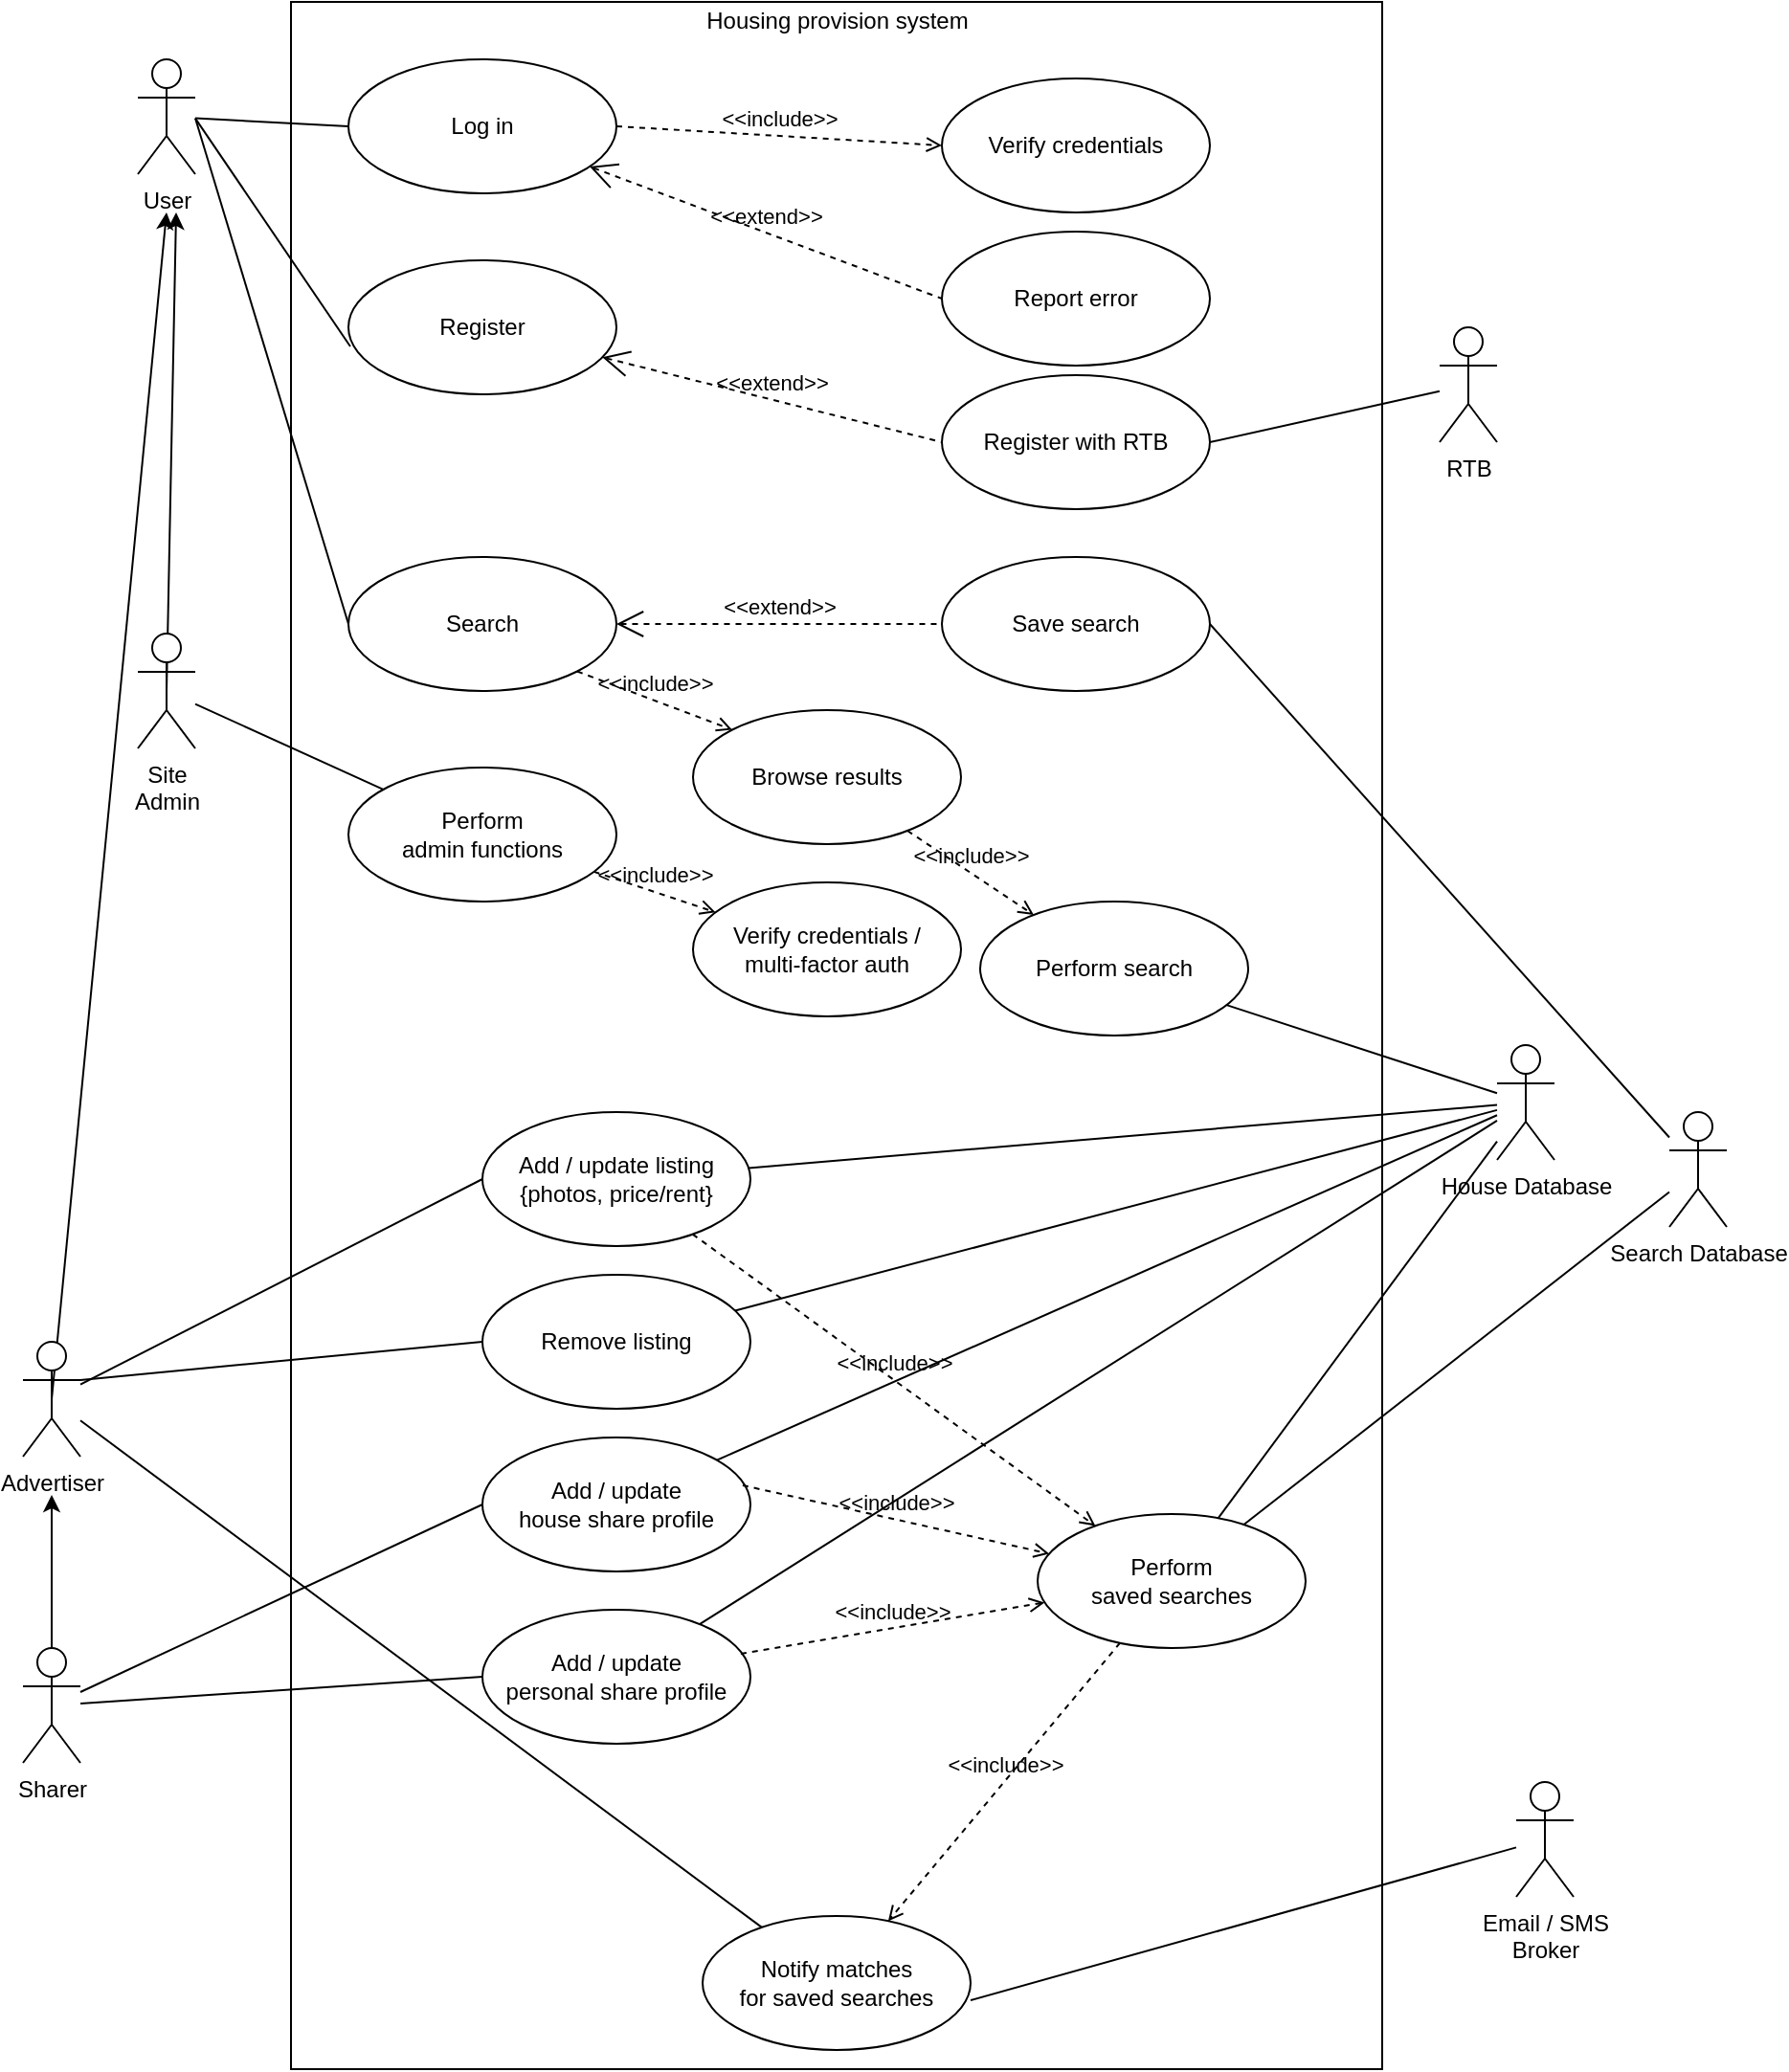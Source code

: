 <mxfile version="13.9.7" type="onedrive"><diagram id="7zBG3Mea-iWCuSFhGJ4Z" name="Page-1"><mxGraphModel dx="1475" dy="942" grid="1" gridSize="10" guides="1" tooltips="1" connect="1" arrows="1" fold="1" page="1" pageScale="1" pageWidth="827" pageHeight="1169" math="0" shadow="0"><root><mxCell id="0"/><mxCell id="1" parent="0"/><mxCell id="JijT1ukYpHYSJ8MCAPck-1" value="&lt;div&gt;User&lt;/div&gt;" style="shape=umlActor;verticalLabelPosition=bottom;verticalAlign=top;html=1;" vertex="1" parent="1"><mxGeometry x="150" y="70" width="30" height="60" as="geometry"/></mxCell><mxCell id="JijT1ukYpHYSJ8MCAPck-5" value="" style="rounded=0;whiteSpace=wrap;html=1;" vertex="1" parent="1"><mxGeometry x="230" y="40" width="570" height="1080" as="geometry"/></mxCell><mxCell id="JijT1ukYpHYSJ8MCAPck-6" value="Housing provision system" style="text;html=1;strokeColor=none;fillColor=none;align=center;verticalAlign=middle;whiteSpace=wrap;rounded=0;" vertex="1" parent="1"><mxGeometry x="427.5" y="40" width="175" height="20" as="geometry"/></mxCell><mxCell id="JijT1ukYpHYSJ8MCAPck-16" value="&lt;div&gt;Log in&lt;/div&gt;" style="ellipse;whiteSpace=wrap;html=1;" vertex="1" parent="1"><mxGeometry x="260" y="70" width="140" height="70" as="geometry"/></mxCell><mxCell id="JijT1ukYpHYSJ8MCAPck-17" value="&lt;div&gt;Register&lt;/div&gt;" style="ellipse;whiteSpace=wrap;html=1;" vertex="1" parent="1"><mxGeometry x="260" y="175" width="140" height="70" as="geometry"/></mxCell><mxCell id="JijT1ukYpHYSJ8MCAPck-18" value="Verify credentials" style="ellipse;whiteSpace=wrap;html=1;" vertex="1" parent="1"><mxGeometry x="570" y="80" width="140" height="70" as="geometry"/></mxCell><mxCell id="JijT1ukYpHYSJ8MCAPck-19" value="Report error" style="ellipse;whiteSpace=wrap;html=1;" vertex="1" parent="1"><mxGeometry x="570" y="160" width="140" height="70" as="geometry"/></mxCell><mxCell id="JijT1ukYpHYSJ8MCAPck-20" value="&lt;div&gt;Register with RTB&lt;br&gt;&lt;/div&gt;" style="ellipse;whiteSpace=wrap;html=1;" vertex="1" parent="1"><mxGeometry x="570" y="235" width="140" height="70" as="geometry"/></mxCell><mxCell id="JijT1ukYpHYSJ8MCAPck-24" value="RTB" style="shape=umlActor;verticalLabelPosition=bottom;verticalAlign=top;html=1;" vertex="1" parent="1"><mxGeometry x="830" y="210" width="30" height="60" as="geometry"/></mxCell><mxCell id="JijT1ukYpHYSJ8MCAPck-27" value="&amp;lt;&amp;lt;include&amp;gt;&amp;gt;" style="edgeStyle=none;html=1;endArrow=open;verticalAlign=bottom;dashed=1;labelBackgroundColor=none;entryX=0;entryY=0.5;entryDx=0;entryDy=0;exitX=1;exitY=0.5;exitDx=0;exitDy=0;" edge="1" parent="1" source="JijT1ukYpHYSJ8MCAPck-16" target="JijT1ukYpHYSJ8MCAPck-18"><mxGeometry width="160" relative="1" as="geometry"><mxPoint x="560" y="450" as="sourcePoint"/><mxPoint x="720" y="450" as="targetPoint"/></mxGeometry></mxCell><mxCell id="JijT1ukYpHYSJ8MCAPck-29" value="&amp;lt;&amp;lt;extend&amp;gt;&amp;gt;" style="edgeStyle=none;html=1;startArrow=open;endArrow=none;startSize=12;verticalAlign=bottom;dashed=1;labelBackgroundColor=none;entryX=0;entryY=0.5;entryDx=0;entryDy=0;" edge="1" parent="1" source="JijT1ukYpHYSJ8MCAPck-16" target="JijT1ukYpHYSJ8MCAPck-19"><mxGeometry width="160" relative="1" as="geometry"><mxPoint x="400" y="194.5" as="sourcePoint"/><mxPoint x="560" y="194.5" as="targetPoint"/></mxGeometry></mxCell><mxCell id="JijT1ukYpHYSJ8MCAPck-31" value="" style="html=1;endArrow=none;elbow=vertical;entryX=0;entryY=0.5;entryDx=0;entryDy=0;rounded=1;" edge="1" parent="1" source="JijT1ukYpHYSJ8MCAPck-1" target="JijT1ukYpHYSJ8MCAPck-16"><mxGeometry width="160" relative="1" as="geometry"><mxPoint x="140" y="99.5" as="sourcePoint"/><mxPoint x="300" y="99.5" as="targetPoint"/></mxGeometry></mxCell><mxCell id="JijT1ukYpHYSJ8MCAPck-32" value="" style="html=1;endArrow=none;elbow=vertical;rounded=1;" edge="1" parent="1" source="JijT1ukYpHYSJ8MCAPck-82" target="JijT1ukYpHYSJ8MCAPck-44"><mxGeometry width="160" relative="1" as="geometry"><mxPoint x="910" y="720.789" as="sourcePoint"/><mxPoint x="990" y="725" as="targetPoint"/></mxGeometry></mxCell><mxCell id="JijT1ukYpHYSJ8MCAPck-33" value="&amp;lt;&amp;lt;extend&amp;gt;&amp;gt;" style="edgeStyle=none;html=1;startArrow=open;endArrow=none;startSize=12;verticalAlign=bottom;dashed=1;labelBackgroundColor=none;entryX=0;entryY=0.5;entryDx=0;entryDy=0;" edge="1" parent="1" source="JijT1ukYpHYSJ8MCAPck-17" target="JijT1ukYpHYSJ8MCAPck-20"><mxGeometry width="160" relative="1" as="geometry"><mxPoint x="410" y="274.5" as="sourcePoint"/><mxPoint x="570" y="274.5" as="targetPoint"/></mxGeometry></mxCell><mxCell id="JijT1ukYpHYSJ8MCAPck-34" value="" style="html=1;endArrow=none;elbow=vertical;rounded=1;exitX=1;exitY=0.5;exitDx=0;exitDy=0;" edge="1" parent="1" source="JijT1ukYpHYSJ8MCAPck-20" target="JijT1ukYpHYSJ8MCAPck-24"><mxGeometry width="160" relative="1" as="geometry"><mxPoint x="710" y="272.899" as="sourcePoint"/><mxPoint x="810" y="270" as="targetPoint"/></mxGeometry></mxCell><mxCell id="JijT1ukYpHYSJ8MCAPck-36" value="Search" style="ellipse;whiteSpace=wrap;html=1;" vertex="1" parent="1"><mxGeometry x="260" y="330" width="140" height="70" as="geometry"/></mxCell><mxCell id="JijT1ukYpHYSJ8MCAPck-37" value="&lt;div&gt;Save search&lt;/div&gt;" style="ellipse;whiteSpace=wrap;html=1;" vertex="1" parent="1"><mxGeometry x="570" y="330" width="140" height="70" as="geometry"/></mxCell><mxCell id="JijT1ukYpHYSJ8MCAPck-38" value="Search Database" style="shape=umlActor;verticalLabelPosition=bottom;verticalAlign=top;html=1;" vertex="1" parent="1"><mxGeometry x="950" y="620" width="30" height="60" as="geometry"/></mxCell><mxCell id="JijT1ukYpHYSJ8MCAPck-40" value="" style="html=1;endArrow=none;elbow=vertical;rounded=1;exitX=1;exitY=0.5;exitDx=0;exitDy=0;" edge="1" parent="1" source="JijT1ukYpHYSJ8MCAPck-37" target="JijT1ukYpHYSJ8MCAPck-38"><mxGeometry width="160" relative="1" as="geometry"><mxPoint x="670" y="405.789" as="sourcePoint"/><mxPoint x="750" y="410.0" as="targetPoint"/></mxGeometry></mxCell><mxCell id="JijT1ukYpHYSJ8MCAPck-41" value="&amp;lt;&amp;lt;extend&amp;gt;&amp;gt;" style="edgeStyle=none;html=1;startArrow=open;endArrow=none;startSize=12;verticalAlign=bottom;dashed=1;labelBackgroundColor=none;entryX=0;entryY=0.5;entryDx=0;entryDy=0;exitX=1;exitY=0.5;exitDx=0;exitDy=0;" edge="1" parent="1" source="JijT1ukYpHYSJ8MCAPck-36" target="JijT1ukYpHYSJ8MCAPck-37"><mxGeometry width="160" relative="1" as="geometry"><mxPoint x="400" y="365" as="sourcePoint"/><mxPoint x="550" y="364.5" as="targetPoint"/></mxGeometry></mxCell><mxCell id="JijT1ukYpHYSJ8MCAPck-42" value="" style="html=1;endArrow=none;elbow=vertical;entryX=0.007;entryY=0.643;entryDx=0;entryDy=0;rounded=1;entryPerimeter=0;" edge="1" parent="1" target="JijT1ukYpHYSJ8MCAPck-17"><mxGeometry width="160" relative="1" as="geometry"><mxPoint x="180" y="100.789" as="sourcePoint"/><mxPoint x="260" y="105" as="targetPoint"/></mxGeometry></mxCell><mxCell id="JijT1ukYpHYSJ8MCAPck-43" value="" style="html=1;endArrow=none;elbow=vertical;entryX=0;entryY=0.5;entryDx=0;entryDy=0;rounded=1;" edge="1" parent="1" target="JijT1ukYpHYSJ8MCAPck-36"><mxGeometry width="160" relative="1" as="geometry"><mxPoint x="180" y="100.789" as="sourcePoint"/><mxPoint x="260.98" y="220.01" as="targetPoint"/></mxGeometry></mxCell><mxCell id="JijT1ukYpHYSJ8MCAPck-44" value="House Database" style="shape=umlActor;verticalLabelPosition=bottom;verticalAlign=top;html=1;" vertex="1" parent="1"><mxGeometry x="860" y="585" width="30" height="60" as="geometry"/></mxCell><mxCell id="JijT1ukYpHYSJ8MCAPck-45" value="Perform search" style="ellipse;whiteSpace=wrap;html=1;" vertex="1" parent="1"><mxGeometry x="590" y="510" width="140" height="70" as="geometry"/></mxCell><mxCell id="JijT1ukYpHYSJ8MCAPck-47" value="Browse results" style="ellipse;whiteSpace=wrap;html=1;" vertex="1" parent="1"><mxGeometry x="440" y="410" width="140" height="70" as="geometry"/></mxCell><mxCell id="JijT1ukYpHYSJ8MCAPck-48" value="&lt;div&gt;Add / update listing&lt;/div&gt;{photos, price/rent}" style="ellipse;whiteSpace=wrap;html=1;" vertex="1" parent="1"><mxGeometry x="330" y="620" width="140" height="70" as="geometry"/></mxCell><mxCell id="JijT1ukYpHYSJ8MCAPck-49" value="&lt;div&gt;Perform &lt;br&gt;&lt;/div&gt;&lt;div&gt;saved searches&lt;/div&gt;" style="ellipse;whiteSpace=wrap;html=1;" vertex="1" parent="1"><mxGeometry x="620" y="830" width="140" height="70" as="geometry"/></mxCell><mxCell id="JijT1ukYpHYSJ8MCAPck-51" value="" style="html=1;endArrow=none;elbow=vertical;rounded=1;" edge="1" parent="1" source="JijT1ukYpHYSJ8MCAPck-45" target="JijT1ukYpHYSJ8MCAPck-44"><mxGeometry width="160" relative="1" as="geometry"><mxPoint x="640" y="819.999" as="sourcePoint"/><mxPoint x="720" y="824.21" as="targetPoint"/></mxGeometry></mxCell><mxCell id="JijT1ukYpHYSJ8MCAPck-53" value="" style="html=1;endArrow=none;elbow=vertical;rounded=1;" edge="1" parent="1" source="JijT1ukYpHYSJ8MCAPck-49" target="JijT1ukYpHYSJ8MCAPck-38"><mxGeometry width="160" relative="1" as="geometry"><mxPoint x="710" y="580" as="sourcePoint"/><mxPoint x="880" y="950" as="targetPoint"/></mxGeometry></mxCell><mxCell id="JijT1ukYpHYSJ8MCAPck-54" value="" style="html=1;endArrow=none;elbow=vertical;rounded=1;" edge="1" parent="1" source="JijT1ukYpHYSJ8MCAPck-49" target="JijT1ukYpHYSJ8MCAPck-44"><mxGeometry width="160" relative="1" as="geometry"><mxPoint x="730" y="480" as="sourcePoint"/><mxPoint x="840" y="480" as="targetPoint"/></mxGeometry></mxCell><mxCell id="JijT1ukYpHYSJ8MCAPck-74" style="edgeStyle=none;rounded=1;orthogonalLoop=1;jettySize=auto;html=1;exitX=0.5;exitY=0.5;exitDx=0;exitDy=0;exitPerimeter=0;" edge="1" parent="1" source="JijT1ukYpHYSJ8MCAPck-55"><mxGeometry relative="1" as="geometry"><mxPoint x="165" y="150" as="targetPoint"/></mxGeometry></mxCell><mxCell id="JijT1ukYpHYSJ8MCAPck-55" value="Advertiser" style="shape=umlActor;verticalLabelPosition=bottom;verticalAlign=top;html=1;" vertex="1" parent="1"><mxGeometry x="90" y="740" width="30" height="60" as="geometry"/></mxCell><mxCell id="JijT1ukYpHYSJ8MCAPck-56" value="" style="html=1;endArrow=none;elbow=vertical;rounded=1;entryX=0;entryY=0.5;entryDx=0;entryDy=0;" edge="1" parent="1" source="JijT1ukYpHYSJ8MCAPck-55" target="JijT1ukYpHYSJ8MCAPck-48"><mxGeometry width="160" relative="1" as="geometry"><mxPoint x="630" y="939.999" as="sourcePoint"/><mxPoint x="710" y="944.21" as="targetPoint"/></mxGeometry></mxCell><mxCell id="JijT1ukYpHYSJ8MCAPck-57" value="&amp;lt;&amp;lt;include&amp;gt;&amp;gt;" style="edgeStyle=none;html=1;endArrow=open;verticalAlign=bottom;dashed=1;labelBackgroundColor=none;" edge="1" parent="1" source="JijT1ukYpHYSJ8MCAPck-48" target="JijT1ukYpHYSJ8MCAPck-49"><mxGeometry width="160" relative="1" as="geometry"><mxPoint x="400" y="105" as="sourcePoint"/><mxPoint x="570" y="115" as="targetPoint"/></mxGeometry></mxCell><mxCell id="JijT1ukYpHYSJ8MCAPck-58" value="&amp;lt;&amp;lt;include&amp;gt;&amp;gt;" style="edgeStyle=none;html=1;endArrow=open;verticalAlign=bottom;dashed=1;labelBackgroundColor=none;entryX=0;entryY=0;entryDx=0;entryDy=0;exitX=1;exitY=1;exitDx=0;exitDy=0;" edge="1" parent="1" source="JijT1ukYpHYSJ8MCAPck-36" target="JijT1ukYpHYSJ8MCAPck-47"><mxGeometry width="160" relative="1" as="geometry"><mxPoint x="400" y="105" as="sourcePoint"/><mxPoint x="570" y="115" as="targetPoint"/></mxGeometry></mxCell><mxCell id="JijT1ukYpHYSJ8MCAPck-59" value="&amp;lt;&amp;lt;include&amp;gt;&amp;gt;" style="edgeStyle=none;html=1;endArrow=open;verticalAlign=bottom;dashed=1;labelBackgroundColor=none;" edge="1" parent="1" source="JijT1ukYpHYSJ8MCAPck-47" target="JijT1ukYpHYSJ8MCAPck-45"><mxGeometry width="160" relative="1" as="geometry"><mxPoint x="379.497" y="389.749" as="sourcePoint"/><mxPoint x="434.503" y="430.251" as="targetPoint"/></mxGeometry></mxCell><mxCell id="JijT1ukYpHYSJ8MCAPck-60" value="&lt;div&gt;Email / SMS&lt;/div&gt;&lt;div&gt;Broker&lt;br&gt;&lt;/div&gt;" style="shape=umlActor;verticalLabelPosition=bottom;verticalAlign=top;html=1;" vertex="1" parent="1"><mxGeometry x="870" y="970" width="30" height="60" as="geometry"/></mxCell><mxCell id="JijT1ukYpHYSJ8MCAPck-84" style="edgeStyle=none;rounded=1;orthogonalLoop=1;jettySize=auto;html=1;exitX=0.5;exitY=0.5;exitDx=0;exitDy=0;exitPerimeter=0;" edge="1" parent="1" source="JijT1ukYpHYSJ8MCAPck-81"><mxGeometry relative="1" as="geometry"><mxPoint x="105" y="820" as="targetPoint"/><mxPoint x="110" y="720" as="sourcePoint"/></mxGeometry></mxCell><mxCell id="JijT1ukYpHYSJ8MCAPck-81" value="Sharer" style="shape=umlActor;verticalLabelPosition=bottom;verticalAlign=top;html=1;outlineConnect=0;" vertex="1" parent="1"><mxGeometry x="90" y="900" width="30" height="60" as="geometry"/></mxCell><mxCell id="JijT1ukYpHYSJ8MCAPck-82" value="&lt;div&gt;Add / update&lt;/div&gt;&lt;div&gt;house share profile&lt;br&gt;&lt;/div&gt;" style="ellipse;whiteSpace=wrap;html=1;" vertex="1" parent="1"><mxGeometry x="330" y="790" width="140" height="70" as="geometry"/></mxCell><mxCell id="JijT1ukYpHYSJ8MCAPck-83" value="&lt;div&gt;Add / update&lt;/div&gt;&lt;div&gt;personal share profile&lt;br&gt;&lt;/div&gt;" style="ellipse;whiteSpace=wrap;html=1;" vertex="1" parent="1"><mxGeometry x="330" y="880" width="140" height="70" as="geometry"/></mxCell><mxCell id="JijT1ukYpHYSJ8MCAPck-86" value="" style="html=1;endArrow=none;elbow=vertical;entryX=0;entryY=0.5;entryDx=0;entryDy=0;rounded=1;" edge="1" parent="1" source="JijT1ukYpHYSJ8MCAPck-81" target="JijT1ukYpHYSJ8MCAPck-82"><mxGeometry width="160" relative="1" as="geometry"><mxPoint x="630" y="939.999" as="sourcePoint"/><mxPoint x="710" y="944.21" as="targetPoint"/></mxGeometry></mxCell><mxCell id="JijT1ukYpHYSJ8MCAPck-87" value="" style="html=1;endArrow=none;elbow=vertical;entryX=0;entryY=0.5;entryDx=0;entryDy=0;rounded=1;" edge="1" parent="1" source="JijT1ukYpHYSJ8MCAPck-81" target="JijT1ukYpHYSJ8MCAPck-83"><mxGeometry width="160" relative="1" as="geometry"><mxPoint x="170" y="796.386" as="sourcePoint"/><mxPoint x="404" y="740" as="targetPoint"/></mxGeometry></mxCell><mxCell id="JijT1ukYpHYSJ8MCAPck-90" value="Remove listing" style="ellipse;whiteSpace=wrap;html=1;" vertex="1" parent="1"><mxGeometry x="330" y="705" width="140" height="70" as="geometry"/></mxCell><mxCell id="JijT1ukYpHYSJ8MCAPck-91" value="" style="html=1;endArrow=none;elbow=vertical;rounded=1;entryX=0;entryY=0.5;entryDx=0;entryDy=0;exitX=1;exitY=0.333;exitDx=0;exitDy=0;exitPerimeter=0;" edge="1" parent="1" source="JijT1ukYpHYSJ8MCAPck-55" target="JijT1ukYpHYSJ8MCAPck-90"><mxGeometry width="160" relative="1" as="geometry"><mxPoint x="170" y="642.895" as="sourcePoint"/><mxPoint x="250" y="605" as="targetPoint"/></mxGeometry></mxCell><mxCell id="JijT1ukYpHYSJ8MCAPck-95" value="&amp;lt;&amp;lt;include&amp;gt;&amp;gt;" style="edgeStyle=none;html=1;endArrow=open;verticalAlign=bottom;dashed=1;labelBackgroundColor=none;" edge="1" parent="1" source="JijT1ukYpHYSJ8MCAPck-49" target="JijT1ukYpHYSJ8MCAPck-94"><mxGeometry width="160" relative="1" as="geometry"><mxPoint x="400" y="485" as="sourcePoint"/><mxPoint x="623.039" y="564.657" as="targetPoint"/></mxGeometry></mxCell><mxCell id="JijT1ukYpHYSJ8MCAPck-96" value="" style="html=1;endArrow=none;elbow=vertical;rounded=1;exitX=1;exitY=0.629;exitDx=0;exitDy=0;exitPerimeter=0;" edge="1" parent="1" source="JijT1ukYpHYSJ8MCAPck-94" target="JijT1ukYpHYSJ8MCAPck-60"><mxGeometry width="160" relative="1" as="geometry"><mxPoint x="910" y="720.789" as="sourcePoint"/><mxPoint x="990" y="725" as="targetPoint"/></mxGeometry></mxCell><mxCell id="JijT1ukYpHYSJ8MCAPck-100" value="&amp;lt;&amp;lt;include&amp;gt;&amp;gt;" style="edgeStyle=none;html=1;endArrow=open;verticalAlign=bottom;dashed=1;labelBackgroundColor=none;exitX=0.971;exitY=0.357;exitDx=0;exitDy=0;exitPerimeter=0;" edge="1" parent="1" source="JijT1ukYpHYSJ8MCAPck-82" target="JijT1ukYpHYSJ8MCAPck-49"><mxGeometry width="160" relative="1" as="geometry"><mxPoint x="400" y="747" as="sourcePoint"/><mxPoint x="602.5" y="575" as="targetPoint"/></mxGeometry></mxCell><mxCell id="JijT1ukYpHYSJ8MCAPck-102" value="&amp;lt;&amp;lt;include&amp;gt;&amp;gt;" style="edgeStyle=none;html=1;endArrow=open;verticalAlign=bottom;dashed=1;labelBackgroundColor=none;exitX=0.964;exitY=0.329;exitDx=0;exitDy=0;exitPerimeter=0;" edge="1" parent="1" source="JijT1ukYpHYSJ8MCAPck-83" target="JijT1ukYpHYSJ8MCAPck-49"><mxGeometry width="160" relative="1" as="geometry"><mxPoint x="400" y="575" as="sourcePoint"/><mxPoint x="602.5" y="575" as="targetPoint"/></mxGeometry></mxCell><mxCell id="JijT1ukYpHYSJ8MCAPck-103" value="&lt;div&gt;Perform&lt;/div&gt;&lt;div&gt;admin functions&lt;br&gt;&lt;/div&gt;" style="ellipse;whiteSpace=wrap;html=1;" vertex="1" parent="1"><mxGeometry x="260" y="440" width="140" height="70" as="geometry"/></mxCell><mxCell id="JijT1ukYpHYSJ8MCAPck-104" value="&lt;div&gt;Verify credentials /&lt;/div&gt;&lt;div&gt;multi-factor auth&lt;br&gt;&lt;/div&gt;" style="ellipse;whiteSpace=wrap;html=1;" vertex="1" parent="1"><mxGeometry x="440" y="500" width="140" height="70" as="geometry"/></mxCell><mxCell id="JijT1ukYpHYSJ8MCAPck-105" value="&amp;lt;&amp;lt;include&amp;gt;&amp;gt;" style="edgeStyle=none;html=1;endArrow=open;verticalAlign=bottom;dashed=1;labelBackgroundColor=none;" edge="1" parent="1" source="JijT1ukYpHYSJ8MCAPck-103" target="JijT1ukYpHYSJ8MCAPck-104"><mxGeometry width="160" relative="1" as="geometry"><mxPoint x="379.497" y="389.749" as="sourcePoint"/><mxPoint x="460.503" y="420.251" as="targetPoint"/></mxGeometry></mxCell><mxCell id="JijT1ukYpHYSJ8MCAPck-111" style="edgeStyle=none;rounded=1;orthogonalLoop=1;jettySize=auto;html=1;exitX=0.5;exitY=0.5;exitDx=0;exitDy=0;exitPerimeter=0;" edge="1" parent="1" source="JijT1ukYpHYSJ8MCAPck-109"><mxGeometry relative="1" as="geometry"><mxPoint x="170" y="150" as="targetPoint"/></mxGeometry></mxCell><mxCell id="JijT1ukYpHYSJ8MCAPck-109" value="&lt;div&gt;Site&lt;/div&gt;&lt;div&gt;Admin&lt;br&gt;&lt;/div&gt;" style="shape=umlActor;verticalLabelPosition=bottom;verticalAlign=top;html=1;outlineConnect=0;" vertex="1" parent="1"><mxGeometry x="150" y="370" width="30" height="60" as="geometry"/></mxCell><mxCell id="JijT1ukYpHYSJ8MCAPck-110" value="" style="html=1;endArrow=none;elbow=vertical;rounded=1;" edge="1" parent="1" source="JijT1ukYpHYSJ8MCAPck-109" target="JijT1ukYpHYSJ8MCAPck-103"><mxGeometry width="160" relative="1" as="geometry"><mxPoint x="910" y="720.789" as="sourcePoint"/><mxPoint x="990" y="725" as="targetPoint"/></mxGeometry></mxCell><mxCell id="JijT1ukYpHYSJ8MCAPck-112" value="" style="html=1;endArrow=none;elbow=vertical;rounded=1;" edge="1" parent="1" source="JijT1ukYpHYSJ8MCAPck-48" target="JijT1ukYpHYSJ8MCAPck-44"><mxGeometry width="160" relative="1" as="geometry"><mxPoint x="910" y="720.789" as="sourcePoint"/><mxPoint x="990" y="725" as="targetPoint"/></mxGeometry></mxCell><mxCell id="JijT1ukYpHYSJ8MCAPck-113" value="" style="html=1;endArrow=none;elbow=vertical;rounded=1;" edge="1" parent="1" source="JijT1ukYpHYSJ8MCAPck-90" target="JijT1ukYpHYSJ8MCAPck-44"><mxGeometry width="160" relative="1" as="geometry"><mxPoint x="910" y="720.789" as="sourcePoint"/><mxPoint x="990" y="725" as="targetPoint"/></mxGeometry></mxCell><mxCell id="JijT1ukYpHYSJ8MCAPck-115" value="" style="html=1;endArrow=none;elbow=vertical;rounded=1;" edge="1" parent="1" source="JijT1ukYpHYSJ8MCAPck-83" target="JijT1ukYpHYSJ8MCAPck-44"><mxGeometry width="160" relative="1" as="geometry"><mxPoint x="452.482" y="801.839" as="sourcePoint"/><mxPoint x="860" y="621.632" as="targetPoint"/></mxGeometry></mxCell><mxCell id="JijT1ukYpHYSJ8MCAPck-94" value="&lt;div&gt;Notify matches&lt;/div&gt;&lt;div&gt;for saved searches&lt;/div&gt;" style="ellipse;whiteSpace=wrap;html=1;" vertex="1" parent="1"><mxGeometry x="445" y="1040" width="140" height="70" as="geometry"/></mxCell><mxCell id="JijT1ukYpHYSJ8MCAPck-118" value="" style="html=1;endArrow=none;elbow=vertical;rounded=1;" edge="1" parent="1" source="JijT1ukYpHYSJ8MCAPck-55" target="JijT1ukYpHYSJ8MCAPck-94"><mxGeometry width="160" relative="1" as="geometry"><mxPoint x="620" y="1064.03" as="sourcePoint"/><mxPoint x="870" y="1003.624" as="targetPoint"/></mxGeometry></mxCell></root></mxGraphModel></diagram></mxfile>